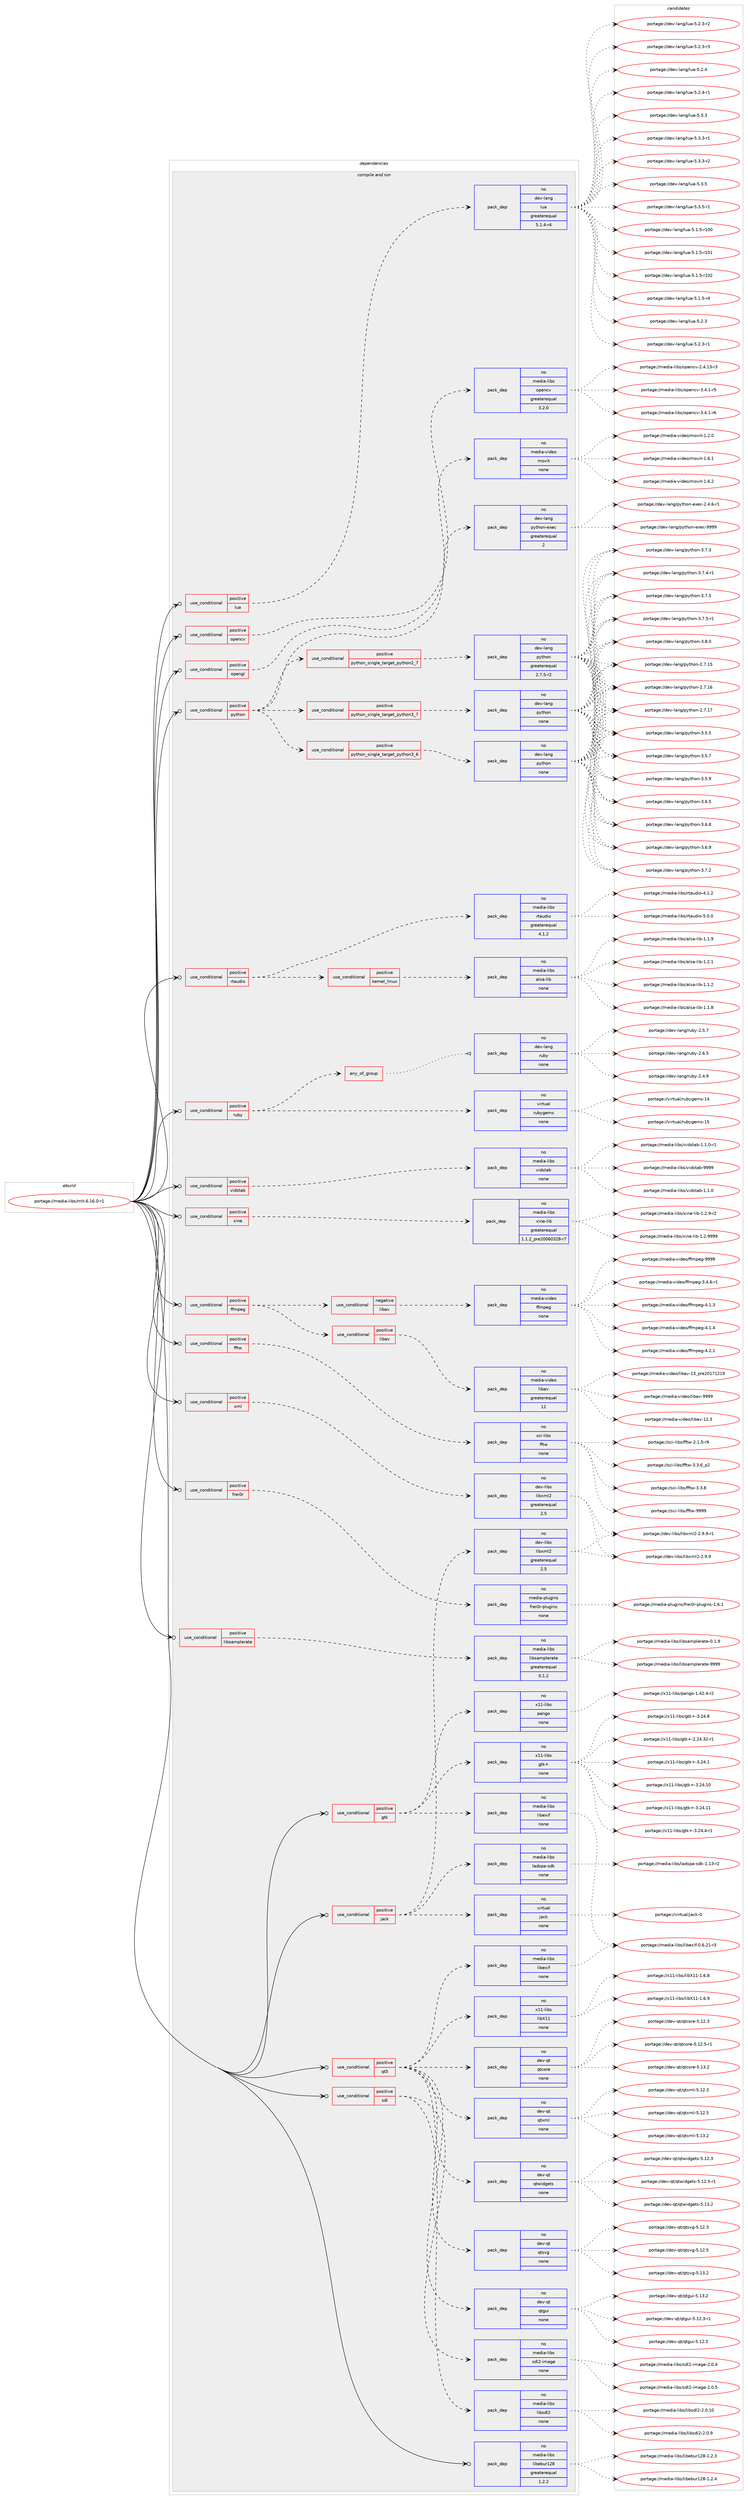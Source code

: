 digraph prolog {

# *************
# Graph options
# *************

newrank=true;
concentrate=true;
compound=true;
graph [rankdir=LR,fontname=Helvetica,fontsize=10,ranksep=1.5];#, ranksep=2.5, nodesep=0.2];
edge  [arrowhead=vee];
node  [fontname=Helvetica,fontsize=10];

# **********
# The ebuild
# **********

subgraph cluster_leftcol {
color=gray;
rank=same;
label=<<i>ebuild</i>>;
id [label="portage://media-libs/mlt-6.16.0-r1", color=red, width=4, href="../media-libs/mlt-6.16.0-r1.svg"];
}

# ****************
# The dependencies
# ****************

subgraph cluster_midcol {
color=gray;
label=<<i>dependencies</i>>;
subgraph cluster_compile {
fillcolor="#eeeeee";
style=filled;
label=<<i>compile</i>>;
}
subgraph cluster_compileandrun {
fillcolor="#eeeeee";
style=filled;
label=<<i>compile and run</i>>;
subgraph cond80673 {
dependency322857 [label=<<TABLE BORDER="0" CELLBORDER="1" CELLSPACING="0" CELLPADDING="4"><TR><TD ROWSPAN="3" CELLPADDING="10">use_conditional</TD></TR><TR><TD>positive</TD></TR><TR><TD>ffmpeg</TD></TR></TABLE>>, shape=none, color=red];
subgraph cond80674 {
dependency322858 [label=<<TABLE BORDER="0" CELLBORDER="1" CELLSPACING="0" CELLPADDING="4"><TR><TD ROWSPAN="3" CELLPADDING="10">use_conditional</TD></TR><TR><TD>positive</TD></TR><TR><TD>libav</TD></TR></TABLE>>, shape=none, color=red];
subgraph pack236883 {
dependency322859 [label=<<TABLE BORDER="0" CELLBORDER="1" CELLSPACING="0" CELLPADDING="4" WIDTH="220"><TR><TD ROWSPAN="6" CELLPADDING="30">pack_dep</TD></TR><TR><TD WIDTH="110">no</TD></TR><TR><TD>media-video</TD></TR><TR><TD>libav</TD></TR><TR><TD>greaterequal</TD></TR><TR><TD>12</TD></TR></TABLE>>, shape=none, color=blue];
}
dependency322858:e -> dependency322859:w [weight=20,style="dashed",arrowhead="vee"];
}
dependency322857:e -> dependency322858:w [weight=20,style="dashed",arrowhead="vee"];
subgraph cond80675 {
dependency322860 [label=<<TABLE BORDER="0" CELLBORDER="1" CELLSPACING="0" CELLPADDING="4"><TR><TD ROWSPAN="3" CELLPADDING="10">use_conditional</TD></TR><TR><TD>negative</TD></TR><TR><TD>libav</TD></TR></TABLE>>, shape=none, color=red];
subgraph pack236884 {
dependency322861 [label=<<TABLE BORDER="0" CELLBORDER="1" CELLSPACING="0" CELLPADDING="4" WIDTH="220"><TR><TD ROWSPAN="6" CELLPADDING="30">pack_dep</TD></TR><TR><TD WIDTH="110">no</TD></TR><TR><TD>media-video</TD></TR><TR><TD>ffmpeg</TD></TR><TR><TD>none</TD></TR><TR><TD></TD></TR></TABLE>>, shape=none, color=blue];
}
dependency322860:e -> dependency322861:w [weight=20,style="dashed",arrowhead="vee"];
}
dependency322857:e -> dependency322860:w [weight=20,style="dashed",arrowhead="vee"];
}
id:e -> dependency322857:w [weight=20,style="solid",arrowhead="odotvee"];
subgraph cond80676 {
dependency322862 [label=<<TABLE BORDER="0" CELLBORDER="1" CELLSPACING="0" CELLPADDING="4"><TR><TD ROWSPAN="3" CELLPADDING="10">use_conditional</TD></TR><TR><TD>positive</TD></TR><TR><TD>fftw</TD></TR></TABLE>>, shape=none, color=red];
subgraph pack236885 {
dependency322863 [label=<<TABLE BORDER="0" CELLBORDER="1" CELLSPACING="0" CELLPADDING="4" WIDTH="220"><TR><TD ROWSPAN="6" CELLPADDING="30">pack_dep</TD></TR><TR><TD WIDTH="110">no</TD></TR><TR><TD>sci-libs</TD></TR><TR><TD>fftw</TD></TR><TR><TD>none</TD></TR><TR><TD></TD></TR></TABLE>>, shape=none, color=blue];
}
dependency322862:e -> dependency322863:w [weight=20,style="dashed",arrowhead="vee"];
}
id:e -> dependency322862:w [weight=20,style="solid",arrowhead="odotvee"];
subgraph cond80677 {
dependency322864 [label=<<TABLE BORDER="0" CELLBORDER="1" CELLSPACING="0" CELLPADDING="4"><TR><TD ROWSPAN="3" CELLPADDING="10">use_conditional</TD></TR><TR><TD>positive</TD></TR><TR><TD>frei0r</TD></TR></TABLE>>, shape=none, color=red];
subgraph pack236886 {
dependency322865 [label=<<TABLE BORDER="0" CELLBORDER="1" CELLSPACING="0" CELLPADDING="4" WIDTH="220"><TR><TD ROWSPAN="6" CELLPADDING="30">pack_dep</TD></TR><TR><TD WIDTH="110">no</TD></TR><TR><TD>media-plugins</TD></TR><TR><TD>frei0r-plugins</TD></TR><TR><TD>none</TD></TR><TR><TD></TD></TR></TABLE>>, shape=none, color=blue];
}
dependency322864:e -> dependency322865:w [weight=20,style="dashed",arrowhead="vee"];
}
id:e -> dependency322864:w [weight=20,style="solid",arrowhead="odotvee"];
subgraph cond80678 {
dependency322866 [label=<<TABLE BORDER="0" CELLBORDER="1" CELLSPACING="0" CELLPADDING="4"><TR><TD ROWSPAN="3" CELLPADDING="10">use_conditional</TD></TR><TR><TD>positive</TD></TR><TR><TD>gtk</TD></TR></TABLE>>, shape=none, color=red];
subgraph pack236887 {
dependency322867 [label=<<TABLE BORDER="0" CELLBORDER="1" CELLSPACING="0" CELLPADDING="4" WIDTH="220"><TR><TD ROWSPAN="6" CELLPADDING="30">pack_dep</TD></TR><TR><TD WIDTH="110">no</TD></TR><TR><TD>media-libs</TD></TR><TR><TD>libexif</TD></TR><TR><TD>none</TD></TR><TR><TD></TD></TR></TABLE>>, shape=none, color=blue];
}
dependency322866:e -> dependency322867:w [weight=20,style="dashed",arrowhead="vee"];
subgraph pack236888 {
dependency322868 [label=<<TABLE BORDER="0" CELLBORDER="1" CELLSPACING="0" CELLPADDING="4" WIDTH="220"><TR><TD ROWSPAN="6" CELLPADDING="30">pack_dep</TD></TR><TR><TD WIDTH="110">no</TD></TR><TR><TD>x11-libs</TD></TR><TR><TD>gtk+</TD></TR><TR><TD>none</TD></TR><TR><TD></TD></TR></TABLE>>, shape=none, color=blue];
}
dependency322866:e -> dependency322868:w [weight=20,style="dashed",arrowhead="vee"];
subgraph pack236889 {
dependency322869 [label=<<TABLE BORDER="0" CELLBORDER="1" CELLSPACING="0" CELLPADDING="4" WIDTH="220"><TR><TD ROWSPAN="6" CELLPADDING="30">pack_dep</TD></TR><TR><TD WIDTH="110">no</TD></TR><TR><TD>x11-libs</TD></TR><TR><TD>pango</TD></TR><TR><TD>none</TD></TR><TR><TD></TD></TR></TABLE>>, shape=none, color=blue];
}
dependency322866:e -> dependency322869:w [weight=20,style="dashed",arrowhead="vee"];
}
id:e -> dependency322866:w [weight=20,style="solid",arrowhead="odotvee"];
subgraph cond80679 {
dependency322870 [label=<<TABLE BORDER="0" CELLBORDER="1" CELLSPACING="0" CELLPADDING="4"><TR><TD ROWSPAN="3" CELLPADDING="10">use_conditional</TD></TR><TR><TD>positive</TD></TR><TR><TD>jack</TD></TR></TABLE>>, shape=none, color=red];
subgraph pack236890 {
dependency322871 [label=<<TABLE BORDER="0" CELLBORDER="1" CELLSPACING="0" CELLPADDING="4" WIDTH="220"><TR><TD ROWSPAN="6" CELLPADDING="30">pack_dep</TD></TR><TR><TD WIDTH="110">no</TD></TR><TR><TD>dev-libs</TD></TR><TR><TD>libxml2</TD></TR><TR><TD>greaterequal</TD></TR><TR><TD>2.5</TD></TR></TABLE>>, shape=none, color=blue];
}
dependency322870:e -> dependency322871:w [weight=20,style="dashed",arrowhead="vee"];
subgraph pack236891 {
dependency322872 [label=<<TABLE BORDER="0" CELLBORDER="1" CELLSPACING="0" CELLPADDING="4" WIDTH="220"><TR><TD ROWSPAN="6" CELLPADDING="30">pack_dep</TD></TR><TR><TD WIDTH="110">no</TD></TR><TR><TD>media-libs</TD></TR><TR><TD>ladspa-sdk</TD></TR><TR><TD>none</TD></TR><TR><TD></TD></TR></TABLE>>, shape=none, color=blue];
}
dependency322870:e -> dependency322872:w [weight=20,style="dashed",arrowhead="vee"];
subgraph pack236892 {
dependency322873 [label=<<TABLE BORDER="0" CELLBORDER="1" CELLSPACING="0" CELLPADDING="4" WIDTH="220"><TR><TD ROWSPAN="6" CELLPADDING="30">pack_dep</TD></TR><TR><TD WIDTH="110">no</TD></TR><TR><TD>virtual</TD></TR><TR><TD>jack</TD></TR><TR><TD>none</TD></TR><TR><TD></TD></TR></TABLE>>, shape=none, color=blue];
}
dependency322870:e -> dependency322873:w [weight=20,style="dashed",arrowhead="vee"];
}
id:e -> dependency322870:w [weight=20,style="solid",arrowhead="odotvee"];
subgraph cond80680 {
dependency322874 [label=<<TABLE BORDER="0" CELLBORDER="1" CELLSPACING="0" CELLPADDING="4"><TR><TD ROWSPAN="3" CELLPADDING="10">use_conditional</TD></TR><TR><TD>positive</TD></TR><TR><TD>libsamplerate</TD></TR></TABLE>>, shape=none, color=red];
subgraph pack236893 {
dependency322875 [label=<<TABLE BORDER="0" CELLBORDER="1" CELLSPACING="0" CELLPADDING="4" WIDTH="220"><TR><TD ROWSPAN="6" CELLPADDING="30">pack_dep</TD></TR><TR><TD WIDTH="110">no</TD></TR><TR><TD>media-libs</TD></TR><TR><TD>libsamplerate</TD></TR><TR><TD>greaterequal</TD></TR><TR><TD>0.1.2</TD></TR></TABLE>>, shape=none, color=blue];
}
dependency322874:e -> dependency322875:w [weight=20,style="dashed",arrowhead="vee"];
}
id:e -> dependency322874:w [weight=20,style="solid",arrowhead="odotvee"];
subgraph cond80681 {
dependency322876 [label=<<TABLE BORDER="0" CELLBORDER="1" CELLSPACING="0" CELLPADDING="4"><TR><TD ROWSPAN="3" CELLPADDING="10">use_conditional</TD></TR><TR><TD>positive</TD></TR><TR><TD>lua</TD></TR></TABLE>>, shape=none, color=red];
subgraph pack236894 {
dependency322877 [label=<<TABLE BORDER="0" CELLBORDER="1" CELLSPACING="0" CELLPADDING="4" WIDTH="220"><TR><TD ROWSPAN="6" CELLPADDING="30">pack_dep</TD></TR><TR><TD WIDTH="110">no</TD></TR><TR><TD>dev-lang</TD></TR><TR><TD>lua</TD></TR><TR><TD>greaterequal</TD></TR><TR><TD>5.1.4-r4</TD></TR></TABLE>>, shape=none, color=blue];
}
dependency322876:e -> dependency322877:w [weight=20,style="dashed",arrowhead="vee"];
}
id:e -> dependency322876:w [weight=20,style="solid",arrowhead="odotvee"];
subgraph cond80682 {
dependency322878 [label=<<TABLE BORDER="0" CELLBORDER="1" CELLSPACING="0" CELLPADDING="4"><TR><TD ROWSPAN="3" CELLPADDING="10">use_conditional</TD></TR><TR><TD>positive</TD></TR><TR><TD>opencv</TD></TR></TABLE>>, shape=none, color=red];
subgraph pack236895 {
dependency322879 [label=<<TABLE BORDER="0" CELLBORDER="1" CELLSPACING="0" CELLPADDING="4" WIDTH="220"><TR><TD ROWSPAN="6" CELLPADDING="30">pack_dep</TD></TR><TR><TD WIDTH="110">no</TD></TR><TR><TD>media-libs</TD></TR><TR><TD>opencv</TD></TR><TR><TD>greaterequal</TD></TR><TR><TD>3.2.0</TD></TR></TABLE>>, shape=none, color=blue];
}
dependency322878:e -> dependency322879:w [weight=20,style="dashed",arrowhead="vee"];
}
id:e -> dependency322878:w [weight=20,style="solid",arrowhead="odotvee"];
subgraph cond80683 {
dependency322880 [label=<<TABLE BORDER="0" CELLBORDER="1" CELLSPACING="0" CELLPADDING="4"><TR><TD ROWSPAN="3" CELLPADDING="10">use_conditional</TD></TR><TR><TD>positive</TD></TR><TR><TD>opengl</TD></TR></TABLE>>, shape=none, color=red];
subgraph pack236896 {
dependency322881 [label=<<TABLE BORDER="0" CELLBORDER="1" CELLSPACING="0" CELLPADDING="4" WIDTH="220"><TR><TD ROWSPAN="6" CELLPADDING="30">pack_dep</TD></TR><TR><TD WIDTH="110">no</TD></TR><TR><TD>media-video</TD></TR><TR><TD>movit</TD></TR><TR><TD>none</TD></TR><TR><TD></TD></TR></TABLE>>, shape=none, color=blue];
}
dependency322880:e -> dependency322881:w [weight=20,style="dashed",arrowhead="vee"];
}
id:e -> dependency322880:w [weight=20,style="solid",arrowhead="odotvee"];
subgraph cond80684 {
dependency322882 [label=<<TABLE BORDER="0" CELLBORDER="1" CELLSPACING="0" CELLPADDING="4"><TR><TD ROWSPAN="3" CELLPADDING="10">use_conditional</TD></TR><TR><TD>positive</TD></TR><TR><TD>python</TD></TR></TABLE>>, shape=none, color=red];
subgraph cond80685 {
dependency322883 [label=<<TABLE BORDER="0" CELLBORDER="1" CELLSPACING="0" CELLPADDING="4"><TR><TD ROWSPAN="3" CELLPADDING="10">use_conditional</TD></TR><TR><TD>positive</TD></TR><TR><TD>python_single_target_python2_7</TD></TR></TABLE>>, shape=none, color=red];
subgraph pack236897 {
dependency322884 [label=<<TABLE BORDER="0" CELLBORDER="1" CELLSPACING="0" CELLPADDING="4" WIDTH="220"><TR><TD ROWSPAN="6" CELLPADDING="30">pack_dep</TD></TR><TR><TD WIDTH="110">no</TD></TR><TR><TD>dev-lang</TD></TR><TR><TD>python</TD></TR><TR><TD>greaterequal</TD></TR><TR><TD>2.7.5-r2</TD></TR></TABLE>>, shape=none, color=blue];
}
dependency322883:e -> dependency322884:w [weight=20,style="dashed",arrowhead="vee"];
}
dependency322882:e -> dependency322883:w [weight=20,style="dashed",arrowhead="vee"];
subgraph cond80686 {
dependency322885 [label=<<TABLE BORDER="0" CELLBORDER="1" CELLSPACING="0" CELLPADDING="4"><TR><TD ROWSPAN="3" CELLPADDING="10">use_conditional</TD></TR><TR><TD>positive</TD></TR><TR><TD>python_single_target_python3_6</TD></TR></TABLE>>, shape=none, color=red];
subgraph pack236898 {
dependency322886 [label=<<TABLE BORDER="0" CELLBORDER="1" CELLSPACING="0" CELLPADDING="4" WIDTH="220"><TR><TD ROWSPAN="6" CELLPADDING="30">pack_dep</TD></TR><TR><TD WIDTH="110">no</TD></TR><TR><TD>dev-lang</TD></TR><TR><TD>python</TD></TR><TR><TD>none</TD></TR><TR><TD></TD></TR></TABLE>>, shape=none, color=blue];
}
dependency322885:e -> dependency322886:w [weight=20,style="dashed",arrowhead="vee"];
}
dependency322882:e -> dependency322885:w [weight=20,style="dashed",arrowhead="vee"];
subgraph cond80687 {
dependency322887 [label=<<TABLE BORDER="0" CELLBORDER="1" CELLSPACING="0" CELLPADDING="4"><TR><TD ROWSPAN="3" CELLPADDING="10">use_conditional</TD></TR><TR><TD>positive</TD></TR><TR><TD>python_single_target_python3_7</TD></TR></TABLE>>, shape=none, color=red];
subgraph pack236899 {
dependency322888 [label=<<TABLE BORDER="0" CELLBORDER="1" CELLSPACING="0" CELLPADDING="4" WIDTH="220"><TR><TD ROWSPAN="6" CELLPADDING="30">pack_dep</TD></TR><TR><TD WIDTH="110">no</TD></TR><TR><TD>dev-lang</TD></TR><TR><TD>python</TD></TR><TR><TD>none</TD></TR><TR><TD></TD></TR></TABLE>>, shape=none, color=blue];
}
dependency322887:e -> dependency322888:w [weight=20,style="dashed",arrowhead="vee"];
}
dependency322882:e -> dependency322887:w [weight=20,style="dashed",arrowhead="vee"];
subgraph pack236900 {
dependency322889 [label=<<TABLE BORDER="0" CELLBORDER="1" CELLSPACING="0" CELLPADDING="4" WIDTH="220"><TR><TD ROWSPAN="6" CELLPADDING="30">pack_dep</TD></TR><TR><TD WIDTH="110">no</TD></TR><TR><TD>dev-lang</TD></TR><TR><TD>python-exec</TD></TR><TR><TD>greaterequal</TD></TR><TR><TD>2</TD></TR></TABLE>>, shape=none, color=blue];
}
dependency322882:e -> dependency322889:w [weight=20,style="dashed",arrowhead="vee"];
}
id:e -> dependency322882:w [weight=20,style="solid",arrowhead="odotvee"];
subgraph cond80688 {
dependency322890 [label=<<TABLE BORDER="0" CELLBORDER="1" CELLSPACING="0" CELLPADDING="4"><TR><TD ROWSPAN="3" CELLPADDING="10">use_conditional</TD></TR><TR><TD>positive</TD></TR><TR><TD>qt5</TD></TR></TABLE>>, shape=none, color=red];
subgraph pack236901 {
dependency322891 [label=<<TABLE BORDER="0" CELLBORDER="1" CELLSPACING="0" CELLPADDING="4" WIDTH="220"><TR><TD ROWSPAN="6" CELLPADDING="30">pack_dep</TD></TR><TR><TD WIDTH="110">no</TD></TR><TR><TD>dev-qt</TD></TR><TR><TD>qtcore</TD></TR><TR><TD>none</TD></TR><TR><TD></TD></TR></TABLE>>, shape=none, color=blue];
}
dependency322890:e -> dependency322891:w [weight=20,style="dashed",arrowhead="vee"];
subgraph pack236902 {
dependency322892 [label=<<TABLE BORDER="0" CELLBORDER="1" CELLSPACING="0" CELLPADDING="4" WIDTH="220"><TR><TD ROWSPAN="6" CELLPADDING="30">pack_dep</TD></TR><TR><TD WIDTH="110">no</TD></TR><TR><TD>dev-qt</TD></TR><TR><TD>qtgui</TD></TR><TR><TD>none</TD></TR><TR><TD></TD></TR></TABLE>>, shape=none, color=blue];
}
dependency322890:e -> dependency322892:w [weight=20,style="dashed",arrowhead="vee"];
subgraph pack236903 {
dependency322893 [label=<<TABLE BORDER="0" CELLBORDER="1" CELLSPACING="0" CELLPADDING="4" WIDTH="220"><TR><TD ROWSPAN="6" CELLPADDING="30">pack_dep</TD></TR><TR><TD WIDTH="110">no</TD></TR><TR><TD>dev-qt</TD></TR><TR><TD>qtsvg</TD></TR><TR><TD>none</TD></TR><TR><TD></TD></TR></TABLE>>, shape=none, color=blue];
}
dependency322890:e -> dependency322893:w [weight=20,style="dashed",arrowhead="vee"];
subgraph pack236904 {
dependency322894 [label=<<TABLE BORDER="0" CELLBORDER="1" CELLSPACING="0" CELLPADDING="4" WIDTH="220"><TR><TD ROWSPAN="6" CELLPADDING="30">pack_dep</TD></TR><TR><TD WIDTH="110">no</TD></TR><TR><TD>dev-qt</TD></TR><TR><TD>qtwidgets</TD></TR><TR><TD>none</TD></TR><TR><TD></TD></TR></TABLE>>, shape=none, color=blue];
}
dependency322890:e -> dependency322894:w [weight=20,style="dashed",arrowhead="vee"];
subgraph pack236905 {
dependency322895 [label=<<TABLE BORDER="0" CELLBORDER="1" CELLSPACING="0" CELLPADDING="4" WIDTH="220"><TR><TD ROWSPAN="6" CELLPADDING="30">pack_dep</TD></TR><TR><TD WIDTH="110">no</TD></TR><TR><TD>dev-qt</TD></TR><TR><TD>qtxml</TD></TR><TR><TD>none</TD></TR><TR><TD></TD></TR></TABLE>>, shape=none, color=blue];
}
dependency322890:e -> dependency322895:w [weight=20,style="dashed",arrowhead="vee"];
subgraph pack236906 {
dependency322896 [label=<<TABLE BORDER="0" CELLBORDER="1" CELLSPACING="0" CELLPADDING="4" WIDTH="220"><TR><TD ROWSPAN="6" CELLPADDING="30">pack_dep</TD></TR><TR><TD WIDTH="110">no</TD></TR><TR><TD>media-libs</TD></TR><TR><TD>libexif</TD></TR><TR><TD>none</TD></TR><TR><TD></TD></TR></TABLE>>, shape=none, color=blue];
}
dependency322890:e -> dependency322896:w [weight=20,style="dashed",arrowhead="vee"];
subgraph pack236907 {
dependency322897 [label=<<TABLE BORDER="0" CELLBORDER="1" CELLSPACING="0" CELLPADDING="4" WIDTH="220"><TR><TD ROWSPAN="6" CELLPADDING="30">pack_dep</TD></TR><TR><TD WIDTH="110">no</TD></TR><TR><TD>x11-libs</TD></TR><TR><TD>libX11</TD></TR><TR><TD>none</TD></TR><TR><TD></TD></TR></TABLE>>, shape=none, color=blue];
}
dependency322890:e -> dependency322897:w [weight=20,style="dashed",arrowhead="vee"];
}
id:e -> dependency322890:w [weight=20,style="solid",arrowhead="odotvee"];
subgraph cond80689 {
dependency322898 [label=<<TABLE BORDER="0" CELLBORDER="1" CELLSPACING="0" CELLPADDING="4"><TR><TD ROWSPAN="3" CELLPADDING="10">use_conditional</TD></TR><TR><TD>positive</TD></TR><TR><TD>rtaudio</TD></TR></TABLE>>, shape=none, color=red];
subgraph pack236908 {
dependency322899 [label=<<TABLE BORDER="0" CELLBORDER="1" CELLSPACING="0" CELLPADDING="4" WIDTH="220"><TR><TD ROWSPAN="6" CELLPADDING="30">pack_dep</TD></TR><TR><TD WIDTH="110">no</TD></TR><TR><TD>media-libs</TD></TR><TR><TD>rtaudio</TD></TR><TR><TD>greaterequal</TD></TR><TR><TD>4.1.2</TD></TR></TABLE>>, shape=none, color=blue];
}
dependency322898:e -> dependency322899:w [weight=20,style="dashed",arrowhead="vee"];
subgraph cond80690 {
dependency322900 [label=<<TABLE BORDER="0" CELLBORDER="1" CELLSPACING="0" CELLPADDING="4"><TR><TD ROWSPAN="3" CELLPADDING="10">use_conditional</TD></TR><TR><TD>positive</TD></TR><TR><TD>kernel_linux</TD></TR></TABLE>>, shape=none, color=red];
subgraph pack236909 {
dependency322901 [label=<<TABLE BORDER="0" CELLBORDER="1" CELLSPACING="0" CELLPADDING="4" WIDTH="220"><TR><TD ROWSPAN="6" CELLPADDING="30">pack_dep</TD></TR><TR><TD WIDTH="110">no</TD></TR><TR><TD>media-libs</TD></TR><TR><TD>alsa-lib</TD></TR><TR><TD>none</TD></TR><TR><TD></TD></TR></TABLE>>, shape=none, color=blue];
}
dependency322900:e -> dependency322901:w [weight=20,style="dashed",arrowhead="vee"];
}
dependency322898:e -> dependency322900:w [weight=20,style="dashed",arrowhead="vee"];
}
id:e -> dependency322898:w [weight=20,style="solid",arrowhead="odotvee"];
subgraph cond80691 {
dependency322902 [label=<<TABLE BORDER="0" CELLBORDER="1" CELLSPACING="0" CELLPADDING="4"><TR><TD ROWSPAN="3" CELLPADDING="10">use_conditional</TD></TR><TR><TD>positive</TD></TR><TR><TD>ruby</TD></TR></TABLE>>, shape=none, color=red];
subgraph any5168 {
dependency322903 [label=<<TABLE BORDER="0" CELLBORDER="1" CELLSPACING="0" CELLPADDING="4"><TR><TD CELLPADDING="10">any_of_group</TD></TR></TABLE>>, shape=none, color=red];subgraph pack236910 {
dependency322904 [label=<<TABLE BORDER="0" CELLBORDER="1" CELLSPACING="0" CELLPADDING="4" WIDTH="220"><TR><TD ROWSPAN="6" CELLPADDING="30">pack_dep</TD></TR><TR><TD WIDTH="110">no</TD></TR><TR><TD>dev-lang</TD></TR><TR><TD>ruby</TD></TR><TR><TD>none</TD></TR><TR><TD></TD></TR></TABLE>>, shape=none, color=blue];
}
dependency322903:e -> dependency322904:w [weight=20,style="dotted",arrowhead="oinv"];
}
dependency322902:e -> dependency322903:w [weight=20,style="dashed",arrowhead="vee"];
subgraph pack236911 {
dependency322905 [label=<<TABLE BORDER="0" CELLBORDER="1" CELLSPACING="0" CELLPADDING="4" WIDTH="220"><TR><TD ROWSPAN="6" CELLPADDING="30">pack_dep</TD></TR><TR><TD WIDTH="110">no</TD></TR><TR><TD>virtual</TD></TR><TR><TD>rubygems</TD></TR><TR><TD>none</TD></TR><TR><TD></TD></TR></TABLE>>, shape=none, color=blue];
}
dependency322902:e -> dependency322905:w [weight=20,style="dashed",arrowhead="vee"];
}
id:e -> dependency322902:w [weight=20,style="solid",arrowhead="odotvee"];
subgraph cond80692 {
dependency322906 [label=<<TABLE BORDER="0" CELLBORDER="1" CELLSPACING="0" CELLPADDING="4"><TR><TD ROWSPAN="3" CELLPADDING="10">use_conditional</TD></TR><TR><TD>positive</TD></TR><TR><TD>sdl</TD></TR></TABLE>>, shape=none, color=red];
subgraph pack236912 {
dependency322907 [label=<<TABLE BORDER="0" CELLBORDER="1" CELLSPACING="0" CELLPADDING="4" WIDTH="220"><TR><TD ROWSPAN="6" CELLPADDING="30">pack_dep</TD></TR><TR><TD WIDTH="110">no</TD></TR><TR><TD>media-libs</TD></TR><TR><TD>libsdl2</TD></TR><TR><TD>none</TD></TR><TR><TD></TD></TR></TABLE>>, shape=none, color=blue];
}
dependency322906:e -> dependency322907:w [weight=20,style="dashed",arrowhead="vee"];
subgraph pack236913 {
dependency322908 [label=<<TABLE BORDER="0" CELLBORDER="1" CELLSPACING="0" CELLPADDING="4" WIDTH="220"><TR><TD ROWSPAN="6" CELLPADDING="30">pack_dep</TD></TR><TR><TD WIDTH="110">no</TD></TR><TR><TD>media-libs</TD></TR><TR><TD>sdl2-image</TD></TR><TR><TD>none</TD></TR><TR><TD></TD></TR></TABLE>>, shape=none, color=blue];
}
dependency322906:e -> dependency322908:w [weight=20,style="dashed",arrowhead="vee"];
}
id:e -> dependency322906:w [weight=20,style="solid",arrowhead="odotvee"];
subgraph cond80693 {
dependency322909 [label=<<TABLE BORDER="0" CELLBORDER="1" CELLSPACING="0" CELLPADDING="4"><TR><TD ROWSPAN="3" CELLPADDING="10">use_conditional</TD></TR><TR><TD>positive</TD></TR><TR><TD>vidstab</TD></TR></TABLE>>, shape=none, color=red];
subgraph pack236914 {
dependency322910 [label=<<TABLE BORDER="0" CELLBORDER="1" CELLSPACING="0" CELLPADDING="4" WIDTH="220"><TR><TD ROWSPAN="6" CELLPADDING="30">pack_dep</TD></TR><TR><TD WIDTH="110">no</TD></TR><TR><TD>media-libs</TD></TR><TR><TD>vidstab</TD></TR><TR><TD>none</TD></TR><TR><TD></TD></TR></TABLE>>, shape=none, color=blue];
}
dependency322909:e -> dependency322910:w [weight=20,style="dashed",arrowhead="vee"];
}
id:e -> dependency322909:w [weight=20,style="solid",arrowhead="odotvee"];
subgraph cond80694 {
dependency322911 [label=<<TABLE BORDER="0" CELLBORDER="1" CELLSPACING="0" CELLPADDING="4"><TR><TD ROWSPAN="3" CELLPADDING="10">use_conditional</TD></TR><TR><TD>positive</TD></TR><TR><TD>xine</TD></TR></TABLE>>, shape=none, color=red];
subgraph pack236915 {
dependency322912 [label=<<TABLE BORDER="0" CELLBORDER="1" CELLSPACING="0" CELLPADDING="4" WIDTH="220"><TR><TD ROWSPAN="6" CELLPADDING="30">pack_dep</TD></TR><TR><TD WIDTH="110">no</TD></TR><TR><TD>media-libs</TD></TR><TR><TD>xine-lib</TD></TR><TR><TD>greaterequal</TD></TR><TR><TD>1.1.2_pre20060328-r7</TD></TR></TABLE>>, shape=none, color=blue];
}
dependency322911:e -> dependency322912:w [weight=20,style="dashed",arrowhead="vee"];
}
id:e -> dependency322911:w [weight=20,style="solid",arrowhead="odotvee"];
subgraph cond80695 {
dependency322913 [label=<<TABLE BORDER="0" CELLBORDER="1" CELLSPACING="0" CELLPADDING="4"><TR><TD ROWSPAN="3" CELLPADDING="10">use_conditional</TD></TR><TR><TD>positive</TD></TR><TR><TD>xml</TD></TR></TABLE>>, shape=none, color=red];
subgraph pack236916 {
dependency322914 [label=<<TABLE BORDER="0" CELLBORDER="1" CELLSPACING="0" CELLPADDING="4" WIDTH="220"><TR><TD ROWSPAN="6" CELLPADDING="30">pack_dep</TD></TR><TR><TD WIDTH="110">no</TD></TR><TR><TD>dev-libs</TD></TR><TR><TD>libxml2</TD></TR><TR><TD>greaterequal</TD></TR><TR><TD>2.5</TD></TR></TABLE>>, shape=none, color=blue];
}
dependency322913:e -> dependency322914:w [weight=20,style="dashed",arrowhead="vee"];
}
id:e -> dependency322913:w [weight=20,style="solid",arrowhead="odotvee"];
subgraph pack236917 {
dependency322915 [label=<<TABLE BORDER="0" CELLBORDER="1" CELLSPACING="0" CELLPADDING="4" WIDTH="220"><TR><TD ROWSPAN="6" CELLPADDING="30">pack_dep</TD></TR><TR><TD WIDTH="110">no</TD></TR><TR><TD>media-libs</TD></TR><TR><TD>libebur128</TD></TR><TR><TD>greaterequal</TD></TR><TR><TD>1.2.2</TD></TR></TABLE>>, shape=none, color=blue];
}
id:e -> dependency322915:w [weight=20,style="solid",arrowhead="odotvee"];
}
subgraph cluster_run {
fillcolor="#eeeeee";
style=filled;
label=<<i>run</i>>;
}
}

# **************
# The candidates
# **************

subgraph cluster_choices {
rank=same;
color=gray;
label=<<i>candidates</i>>;

subgraph choice236883 {
color=black;
nodesep=1;
choiceportage10910110010597451181051001011114710810598971184549504651 [label="portage://media-video/libav-12.3", color=red, width=4,href="../media-video/libav-12.3.svg"];
choiceportage1091011001059745118105100101111471081059897118454951951121141015048495549504957 [label="portage://media-video/libav-13_pre20171219", color=red, width=4,href="../media-video/libav-13_pre20171219.svg"];
choiceportage10910110010597451181051001011114710810598971184557575757 [label="portage://media-video/libav-9999", color=red, width=4,href="../media-video/libav-9999.svg"];
dependency322859:e -> choiceportage10910110010597451181051001011114710810598971184549504651:w [style=dotted,weight="100"];
dependency322859:e -> choiceportage1091011001059745118105100101111471081059897118454951951121141015048495549504957:w [style=dotted,weight="100"];
dependency322859:e -> choiceportage10910110010597451181051001011114710810598971184557575757:w [style=dotted,weight="100"];
}
subgraph choice236884 {
color=black;
nodesep=1;
choiceportage1091011001059745118105100101111471021021091121011034551465246544511449 [label="portage://media-video/ffmpeg-3.4.6-r1", color=red, width=4,href="../media-video/ffmpeg-3.4.6-r1.svg"];
choiceportage109101100105974511810510010111147102102109112101103455246494651 [label="portage://media-video/ffmpeg-4.1.3", color=red, width=4,href="../media-video/ffmpeg-4.1.3.svg"];
choiceportage109101100105974511810510010111147102102109112101103455246494652 [label="portage://media-video/ffmpeg-4.1.4", color=red, width=4,href="../media-video/ffmpeg-4.1.4.svg"];
choiceportage109101100105974511810510010111147102102109112101103455246504649 [label="portage://media-video/ffmpeg-4.2.1", color=red, width=4,href="../media-video/ffmpeg-4.2.1.svg"];
choiceportage1091011001059745118105100101111471021021091121011034557575757 [label="portage://media-video/ffmpeg-9999", color=red, width=4,href="../media-video/ffmpeg-9999.svg"];
dependency322861:e -> choiceportage1091011001059745118105100101111471021021091121011034551465246544511449:w [style=dotted,weight="100"];
dependency322861:e -> choiceportage109101100105974511810510010111147102102109112101103455246494651:w [style=dotted,weight="100"];
dependency322861:e -> choiceportage109101100105974511810510010111147102102109112101103455246494652:w [style=dotted,weight="100"];
dependency322861:e -> choiceportage109101100105974511810510010111147102102109112101103455246504649:w [style=dotted,weight="100"];
dependency322861:e -> choiceportage1091011001059745118105100101111471021021091121011034557575757:w [style=dotted,weight="100"];
}
subgraph choice236885 {
color=black;
nodesep=1;
choiceportage115991054510810598115471021021161194550464946534511457 [label="portage://sci-libs/fftw-2.1.5-r9", color=red, width=4,href="../sci-libs/fftw-2.1.5-r9.svg"];
choiceportage115991054510810598115471021021161194551465146549511250 [label="portage://sci-libs/fftw-3.3.6_p2", color=red, width=4,href="../sci-libs/fftw-3.3.6_p2.svg"];
choiceportage11599105451081059811547102102116119455146514656 [label="portage://sci-libs/fftw-3.3.8", color=red, width=4,href="../sci-libs/fftw-3.3.8.svg"];
choiceportage115991054510810598115471021021161194557575757 [label="portage://sci-libs/fftw-9999", color=red, width=4,href="../sci-libs/fftw-9999.svg"];
dependency322863:e -> choiceportage115991054510810598115471021021161194550464946534511457:w [style=dotted,weight="100"];
dependency322863:e -> choiceportage115991054510810598115471021021161194551465146549511250:w [style=dotted,weight="100"];
dependency322863:e -> choiceportage11599105451081059811547102102116119455146514656:w [style=dotted,weight="100"];
dependency322863:e -> choiceportage115991054510810598115471021021161194557575757:w [style=dotted,weight="100"];
}
subgraph choice236886 {
color=black;
nodesep=1;
choiceportage1091011001059745112108117103105110115471021141011054811445112108117103105110115454946544649 [label="portage://media-plugins/frei0r-plugins-1.6.1", color=red, width=4,href="../media-plugins/frei0r-plugins-1.6.1.svg"];
dependency322865:e -> choiceportage1091011001059745112108117103105110115471021141011054811445112108117103105110115454946544649:w [style=dotted,weight="100"];
}
subgraph choice236887 {
color=black;
nodesep=1;
choiceportage1091011001059745108105981154710810598101120105102454846544650494511451 [label="portage://media-libs/libexif-0.6.21-r3", color=red, width=4,href="../media-libs/libexif-0.6.21-r3.svg"];
dependency322867:e -> choiceportage1091011001059745108105981154710810598101120105102454846544650494511451:w [style=dotted,weight="100"];
}
subgraph choice236888 {
color=black;
nodesep=1;
choiceportage12049494510810598115471031161074345504650524651504511449 [label="portage://x11-libs/gtk+-2.24.32-r1", color=red, width=4,href="../x11-libs/gtk+-2.24.32-r1.svg"];
choiceportage12049494510810598115471031161074345514650524649 [label="portage://x11-libs/gtk+-3.24.1", color=red, width=4,href="../x11-libs/gtk+-3.24.1.svg"];
choiceportage1204949451081059811547103116107434551465052464948 [label="portage://x11-libs/gtk+-3.24.10", color=red, width=4,href="../x11-libs/gtk+-3.24.10.svg"];
choiceportage1204949451081059811547103116107434551465052464949 [label="portage://x11-libs/gtk+-3.24.11", color=red, width=4,href="../x11-libs/gtk+-3.24.11.svg"];
choiceportage120494945108105981154710311610743455146505246524511449 [label="portage://x11-libs/gtk+-3.24.4-r1", color=red, width=4,href="../x11-libs/gtk+-3.24.4-r1.svg"];
choiceportage12049494510810598115471031161074345514650524656 [label="portage://x11-libs/gtk+-3.24.8", color=red, width=4,href="../x11-libs/gtk+-3.24.8.svg"];
dependency322868:e -> choiceportage12049494510810598115471031161074345504650524651504511449:w [style=dotted,weight="100"];
dependency322868:e -> choiceportage12049494510810598115471031161074345514650524649:w [style=dotted,weight="100"];
dependency322868:e -> choiceportage1204949451081059811547103116107434551465052464948:w [style=dotted,weight="100"];
dependency322868:e -> choiceportage1204949451081059811547103116107434551465052464949:w [style=dotted,weight="100"];
dependency322868:e -> choiceportage120494945108105981154710311610743455146505246524511449:w [style=dotted,weight="100"];
dependency322868:e -> choiceportage12049494510810598115471031161074345514650524656:w [style=dotted,weight="100"];
}
subgraph choice236889 {
color=black;
nodesep=1;
choiceportage120494945108105981154711297110103111454946525046524511450 [label="portage://x11-libs/pango-1.42.4-r2", color=red, width=4,href="../x11-libs/pango-1.42.4-r2.svg"];
dependency322869:e -> choiceportage120494945108105981154711297110103111454946525046524511450:w [style=dotted,weight="100"];
}
subgraph choice236890 {
color=black;
nodesep=1;
choiceportage1001011184510810598115471081059812010910850455046574657 [label="portage://dev-libs/libxml2-2.9.9", color=red, width=4,href="../dev-libs/libxml2-2.9.9.svg"];
choiceportage10010111845108105981154710810598120109108504550465746574511449 [label="portage://dev-libs/libxml2-2.9.9-r1", color=red, width=4,href="../dev-libs/libxml2-2.9.9-r1.svg"];
dependency322871:e -> choiceportage1001011184510810598115471081059812010910850455046574657:w [style=dotted,weight="100"];
dependency322871:e -> choiceportage10010111845108105981154710810598120109108504550465746574511449:w [style=dotted,weight="100"];
}
subgraph choice236891 {
color=black;
nodesep=1;
choiceportage1091011001059745108105981154710897100115112974511510010745494649514511450 [label="portage://media-libs/ladspa-sdk-1.13-r2", color=red, width=4,href="../media-libs/ladspa-sdk-1.13-r2.svg"];
dependency322872:e -> choiceportage1091011001059745108105981154710897100115112974511510010745494649514511450:w [style=dotted,weight="100"];
}
subgraph choice236892 {
color=black;
nodesep=1;
choiceportage118105114116117971084710697991074548 [label="portage://virtual/jack-0", color=red, width=4,href="../virtual/jack-0.svg"];
dependency322873:e -> choiceportage118105114116117971084710697991074548:w [style=dotted,weight="100"];
}
subgraph choice236893 {
color=black;
nodesep=1;
choiceportage10910110010597451081059811547108105981159710911210810111497116101454846494657 [label="portage://media-libs/libsamplerate-0.1.9", color=red, width=4,href="../media-libs/libsamplerate-0.1.9.svg"];
choiceportage109101100105974510810598115471081059811597109112108101114971161014557575757 [label="portage://media-libs/libsamplerate-9999", color=red, width=4,href="../media-libs/libsamplerate-9999.svg"];
dependency322875:e -> choiceportage10910110010597451081059811547108105981159710911210810111497116101454846494657:w [style=dotted,weight="100"];
dependency322875:e -> choiceportage109101100105974510810598115471081059811597109112108101114971161014557575757:w [style=dotted,weight="100"];
}
subgraph choice236894 {
color=black;
nodesep=1;
choiceportage1001011184510897110103471081179745534649465345114494848 [label="portage://dev-lang/lua-5.1.5-r100", color=red, width=4,href="../dev-lang/lua-5.1.5-r100.svg"];
choiceportage1001011184510897110103471081179745534649465345114494849 [label="portage://dev-lang/lua-5.1.5-r101", color=red, width=4,href="../dev-lang/lua-5.1.5-r101.svg"];
choiceportage1001011184510897110103471081179745534649465345114494850 [label="portage://dev-lang/lua-5.1.5-r102", color=red, width=4,href="../dev-lang/lua-5.1.5-r102.svg"];
choiceportage100101118451089711010347108117974553464946534511452 [label="portage://dev-lang/lua-5.1.5-r4", color=red, width=4,href="../dev-lang/lua-5.1.5-r4.svg"];
choiceportage10010111845108971101034710811797455346504651 [label="portage://dev-lang/lua-5.2.3", color=red, width=4,href="../dev-lang/lua-5.2.3.svg"];
choiceportage100101118451089711010347108117974553465046514511449 [label="portage://dev-lang/lua-5.2.3-r1", color=red, width=4,href="../dev-lang/lua-5.2.3-r1.svg"];
choiceportage100101118451089711010347108117974553465046514511450 [label="portage://dev-lang/lua-5.2.3-r2", color=red, width=4,href="../dev-lang/lua-5.2.3-r2.svg"];
choiceportage100101118451089711010347108117974553465046514511451 [label="portage://dev-lang/lua-5.2.3-r3", color=red, width=4,href="../dev-lang/lua-5.2.3-r3.svg"];
choiceportage10010111845108971101034710811797455346504652 [label="portage://dev-lang/lua-5.2.4", color=red, width=4,href="../dev-lang/lua-5.2.4.svg"];
choiceportage100101118451089711010347108117974553465046524511449 [label="portage://dev-lang/lua-5.2.4-r1", color=red, width=4,href="../dev-lang/lua-5.2.4-r1.svg"];
choiceportage10010111845108971101034710811797455346514651 [label="portage://dev-lang/lua-5.3.3", color=red, width=4,href="../dev-lang/lua-5.3.3.svg"];
choiceportage100101118451089711010347108117974553465146514511449 [label="portage://dev-lang/lua-5.3.3-r1", color=red, width=4,href="../dev-lang/lua-5.3.3-r1.svg"];
choiceportage100101118451089711010347108117974553465146514511450 [label="portage://dev-lang/lua-5.3.3-r2", color=red, width=4,href="../dev-lang/lua-5.3.3-r2.svg"];
choiceportage10010111845108971101034710811797455346514653 [label="portage://dev-lang/lua-5.3.5", color=red, width=4,href="../dev-lang/lua-5.3.5.svg"];
choiceportage100101118451089711010347108117974553465146534511449 [label="portage://dev-lang/lua-5.3.5-r1", color=red, width=4,href="../dev-lang/lua-5.3.5-r1.svg"];
dependency322877:e -> choiceportage1001011184510897110103471081179745534649465345114494848:w [style=dotted,weight="100"];
dependency322877:e -> choiceportage1001011184510897110103471081179745534649465345114494849:w [style=dotted,weight="100"];
dependency322877:e -> choiceportage1001011184510897110103471081179745534649465345114494850:w [style=dotted,weight="100"];
dependency322877:e -> choiceportage100101118451089711010347108117974553464946534511452:w [style=dotted,weight="100"];
dependency322877:e -> choiceportage10010111845108971101034710811797455346504651:w [style=dotted,weight="100"];
dependency322877:e -> choiceportage100101118451089711010347108117974553465046514511449:w [style=dotted,weight="100"];
dependency322877:e -> choiceportage100101118451089711010347108117974553465046514511450:w [style=dotted,weight="100"];
dependency322877:e -> choiceportage100101118451089711010347108117974553465046514511451:w [style=dotted,weight="100"];
dependency322877:e -> choiceportage10010111845108971101034710811797455346504652:w [style=dotted,weight="100"];
dependency322877:e -> choiceportage100101118451089711010347108117974553465046524511449:w [style=dotted,weight="100"];
dependency322877:e -> choiceportage10010111845108971101034710811797455346514651:w [style=dotted,weight="100"];
dependency322877:e -> choiceportage100101118451089711010347108117974553465146514511449:w [style=dotted,weight="100"];
dependency322877:e -> choiceportage100101118451089711010347108117974553465146514511450:w [style=dotted,weight="100"];
dependency322877:e -> choiceportage10010111845108971101034710811797455346514653:w [style=dotted,weight="100"];
dependency322877:e -> choiceportage100101118451089711010347108117974553465146534511449:w [style=dotted,weight="100"];
}
subgraph choice236895 {
color=black;
nodesep=1;
choiceportage1091011001059745108105981154711111210111099118455046524649514511451 [label="portage://media-libs/opencv-2.4.13-r3", color=red, width=4,href="../media-libs/opencv-2.4.13-r3.svg"];
choiceportage10910110010597451081059811547111112101110991184551465246494511453 [label="portage://media-libs/opencv-3.4.1-r5", color=red, width=4,href="../media-libs/opencv-3.4.1-r5.svg"];
choiceportage10910110010597451081059811547111112101110991184551465246494511454 [label="portage://media-libs/opencv-3.4.1-r6", color=red, width=4,href="../media-libs/opencv-3.4.1-r6.svg"];
dependency322879:e -> choiceportage1091011001059745108105981154711111210111099118455046524649514511451:w [style=dotted,weight="100"];
dependency322879:e -> choiceportage10910110010597451081059811547111112101110991184551465246494511453:w [style=dotted,weight="100"];
dependency322879:e -> choiceportage10910110010597451081059811547111112101110991184551465246494511454:w [style=dotted,weight="100"];
}
subgraph choice236896 {
color=black;
nodesep=1;
choiceportage109101100105974511810510010111147109111118105116454946504648 [label="portage://media-video/movit-1.2.0", color=red, width=4,href="../media-video/movit-1.2.0.svg"];
choiceportage109101100105974511810510010111147109111118105116454946544649 [label="portage://media-video/movit-1.6.1", color=red, width=4,href="../media-video/movit-1.6.1.svg"];
choiceportage109101100105974511810510010111147109111118105116454946544650 [label="portage://media-video/movit-1.6.2", color=red, width=4,href="../media-video/movit-1.6.2.svg"];
dependency322881:e -> choiceportage109101100105974511810510010111147109111118105116454946504648:w [style=dotted,weight="100"];
dependency322881:e -> choiceportage109101100105974511810510010111147109111118105116454946544649:w [style=dotted,weight="100"];
dependency322881:e -> choiceportage109101100105974511810510010111147109111118105116454946544650:w [style=dotted,weight="100"];
}
subgraph choice236897 {
color=black;
nodesep=1;
choiceportage10010111845108971101034711212111610411111045504655464953 [label="portage://dev-lang/python-2.7.15", color=red, width=4,href="../dev-lang/python-2.7.15.svg"];
choiceportage10010111845108971101034711212111610411111045504655464954 [label="portage://dev-lang/python-2.7.16", color=red, width=4,href="../dev-lang/python-2.7.16.svg"];
choiceportage10010111845108971101034711212111610411111045504655464955 [label="portage://dev-lang/python-2.7.17", color=red, width=4,href="../dev-lang/python-2.7.17.svg"];
choiceportage100101118451089711010347112121116104111110455146534653 [label="portage://dev-lang/python-3.5.5", color=red, width=4,href="../dev-lang/python-3.5.5.svg"];
choiceportage100101118451089711010347112121116104111110455146534655 [label="portage://dev-lang/python-3.5.7", color=red, width=4,href="../dev-lang/python-3.5.7.svg"];
choiceportage100101118451089711010347112121116104111110455146534657 [label="portage://dev-lang/python-3.5.9", color=red, width=4,href="../dev-lang/python-3.5.9.svg"];
choiceportage100101118451089711010347112121116104111110455146544653 [label="portage://dev-lang/python-3.6.5", color=red, width=4,href="../dev-lang/python-3.6.5.svg"];
choiceportage100101118451089711010347112121116104111110455146544656 [label="portage://dev-lang/python-3.6.8", color=red, width=4,href="../dev-lang/python-3.6.8.svg"];
choiceportage100101118451089711010347112121116104111110455146544657 [label="portage://dev-lang/python-3.6.9", color=red, width=4,href="../dev-lang/python-3.6.9.svg"];
choiceportage100101118451089711010347112121116104111110455146554650 [label="portage://dev-lang/python-3.7.2", color=red, width=4,href="../dev-lang/python-3.7.2.svg"];
choiceportage100101118451089711010347112121116104111110455146554651 [label="portage://dev-lang/python-3.7.3", color=red, width=4,href="../dev-lang/python-3.7.3.svg"];
choiceportage1001011184510897110103471121211161041111104551465546524511449 [label="portage://dev-lang/python-3.7.4-r1", color=red, width=4,href="../dev-lang/python-3.7.4-r1.svg"];
choiceportage100101118451089711010347112121116104111110455146554653 [label="portage://dev-lang/python-3.7.5", color=red, width=4,href="../dev-lang/python-3.7.5.svg"];
choiceportage1001011184510897110103471121211161041111104551465546534511449 [label="portage://dev-lang/python-3.7.5-r1", color=red, width=4,href="../dev-lang/python-3.7.5-r1.svg"];
choiceportage100101118451089711010347112121116104111110455146564648 [label="portage://dev-lang/python-3.8.0", color=red, width=4,href="../dev-lang/python-3.8.0.svg"];
dependency322884:e -> choiceportage10010111845108971101034711212111610411111045504655464953:w [style=dotted,weight="100"];
dependency322884:e -> choiceportage10010111845108971101034711212111610411111045504655464954:w [style=dotted,weight="100"];
dependency322884:e -> choiceportage10010111845108971101034711212111610411111045504655464955:w [style=dotted,weight="100"];
dependency322884:e -> choiceportage100101118451089711010347112121116104111110455146534653:w [style=dotted,weight="100"];
dependency322884:e -> choiceportage100101118451089711010347112121116104111110455146534655:w [style=dotted,weight="100"];
dependency322884:e -> choiceportage100101118451089711010347112121116104111110455146534657:w [style=dotted,weight="100"];
dependency322884:e -> choiceportage100101118451089711010347112121116104111110455146544653:w [style=dotted,weight="100"];
dependency322884:e -> choiceportage100101118451089711010347112121116104111110455146544656:w [style=dotted,weight="100"];
dependency322884:e -> choiceportage100101118451089711010347112121116104111110455146544657:w [style=dotted,weight="100"];
dependency322884:e -> choiceportage100101118451089711010347112121116104111110455146554650:w [style=dotted,weight="100"];
dependency322884:e -> choiceportage100101118451089711010347112121116104111110455146554651:w [style=dotted,weight="100"];
dependency322884:e -> choiceportage1001011184510897110103471121211161041111104551465546524511449:w [style=dotted,weight="100"];
dependency322884:e -> choiceportage100101118451089711010347112121116104111110455146554653:w [style=dotted,weight="100"];
dependency322884:e -> choiceportage1001011184510897110103471121211161041111104551465546534511449:w [style=dotted,weight="100"];
dependency322884:e -> choiceportage100101118451089711010347112121116104111110455146564648:w [style=dotted,weight="100"];
}
subgraph choice236898 {
color=black;
nodesep=1;
choiceportage10010111845108971101034711212111610411111045504655464953 [label="portage://dev-lang/python-2.7.15", color=red, width=4,href="../dev-lang/python-2.7.15.svg"];
choiceportage10010111845108971101034711212111610411111045504655464954 [label="portage://dev-lang/python-2.7.16", color=red, width=4,href="../dev-lang/python-2.7.16.svg"];
choiceportage10010111845108971101034711212111610411111045504655464955 [label="portage://dev-lang/python-2.7.17", color=red, width=4,href="../dev-lang/python-2.7.17.svg"];
choiceportage100101118451089711010347112121116104111110455146534653 [label="portage://dev-lang/python-3.5.5", color=red, width=4,href="../dev-lang/python-3.5.5.svg"];
choiceportage100101118451089711010347112121116104111110455146534655 [label="portage://dev-lang/python-3.5.7", color=red, width=4,href="../dev-lang/python-3.5.7.svg"];
choiceportage100101118451089711010347112121116104111110455146534657 [label="portage://dev-lang/python-3.5.9", color=red, width=4,href="../dev-lang/python-3.5.9.svg"];
choiceportage100101118451089711010347112121116104111110455146544653 [label="portage://dev-lang/python-3.6.5", color=red, width=4,href="../dev-lang/python-3.6.5.svg"];
choiceportage100101118451089711010347112121116104111110455146544656 [label="portage://dev-lang/python-3.6.8", color=red, width=4,href="../dev-lang/python-3.6.8.svg"];
choiceportage100101118451089711010347112121116104111110455146544657 [label="portage://dev-lang/python-3.6.9", color=red, width=4,href="../dev-lang/python-3.6.9.svg"];
choiceportage100101118451089711010347112121116104111110455146554650 [label="portage://dev-lang/python-3.7.2", color=red, width=4,href="../dev-lang/python-3.7.2.svg"];
choiceportage100101118451089711010347112121116104111110455146554651 [label="portage://dev-lang/python-3.7.3", color=red, width=4,href="../dev-lang/python-3.7.3.svg"];
choiceportage1001011184510897110103471121211161041111104551465546524511449 [label="portage://dev-lang/python-3.7.4-r1", color=red, width=4,href="../dev-lang/python-3.7.4-r1.svg"];
choiceportage100101118451089711010347112121116104111110455146554653 [label="portage://dev-lang/python-3.7.5", color=red, width=4,href="../dev-lang/python-3.7.5.svg"];
choiceportage1001011184510897110103471121211161041111104551465546534511449 [label="portage://dev-lang/python-3.7.5-r1", color=red, width=4,href="../dev-lang/python-3.7.5-r1.svg"];
choiceportage100101118451089711010347112121116104111110455146564648 [label="portage://dev-lang/python-3.8.0", color=red, width=4,href="../dev-lang/python-3.8.0.svg"];
dependency322886:e -> choiceportage10010111845108971101034711212111610411111045504655464953:w [style=dotted,weight="100"];
dependency322886:e -> choiceportage10010111845108971101034711212111610411111045504655464954:w [style=dotted,weight="100"];
dependency322886:e -> choiceportage10010111845108971101034711212111610411111045504655464955:w [style=dotted,weight="100"];
dependency322886:e -> choiceportage100101118451089711010347112121116104111110455146534653:w [style=dotted,weight="100"];
dependency322886:e -> choiceportage100101118451089711010347112121116104111110455146534655:w [style=dotted,weight="100"];
dependency322886:e -> choiceportage100101118451089711010347112121116104111110455146534657:w [style=dotted,weight="100"];
dependency322886:e -> choiceportage100101118451089711010347112121116104111110455146544653:w [style=dotted,weight="100"];
dependency322886:e -> choiceportage100101118451089711010347112121116104111110455146544656:w [style=dotted,weight="100"];
dependency322886:e -> choiceportage100101118451089711010347112121116104111110455146544657:w [style=dotted,weight="100"];
dependency322886:e -> choiceportage100101118451089711010347112121116104111110455146554650:w [style=dotted,weight="100"];
dependency322886:e -> choiceportage100101118451089711010347112121116104111110455146554651:w [style=dotted,weight="100"];
dependency322886:e -> choiceportage1001011184510897110103471121211161041111104551465546524511449:w [style=dotted,weight="100"];
dependency322886:e -> choiceportage100101118451089711010347112121116104111110455146554653:w [style=dotted,weight="100"];
dependency322886:e -> choiceportage1001011184510897110103471121211161041111104551465546534511449:w [style=dotted,weight="100"];
dependency322886:e -> choiceportage100101118451089711010347112121116104111110455146564648:w [style=dotted,weight="100"];
}
subgraph choice236899 {
color=black;
nodesep=1;
choiceportage10010111845108971101034711212111610411111045504655464953 [label="portage://dev-lang/python-2.7.15", color=red, width=4,href="../dev-lang/python-2.7.15.svg"];
choiceportage10010111845108971101034711212111610411111045504655464954 [label="portage://dev-lang/python-2.7.16", color=red, width=4,href="../dev-lang/python-2.7.16.svg"];
choiceportage10010111845108971101034711212111610411111045504655464955 [label="portage://dev-lang/python-2.7.17", color=red, width=4,href="../dev-lang/python-2.7.17.svg"];
choiceportage100101118451089711010347112121116104111110455146534653 [label="portage://dev-lang/python-3.5.5", color=red, width=4,href="../dev-lang/python-3.5.5.svg"];
choiceportage100101118451089711010347112121116104111110455146534655 [label="portage://dev-lang/python-3.5.7", color=red, width=4,href="../dev-lang/python-3.5.7.svg"];
choiceportage100101118451089711010347112121116104111110455146534657 [label="portage://dev-lang/python-3.5.9", color=red, width=4,href="../dev-lang/python-3.5.9.svg"];
choiceportage100101118451089711010347112121116104111110455146544653 [label="portage://dev-lang/python-3.6.5", color=red, width=4,href="../dev-lang/python-3.6.5.svg"];
choiceportage100101118451089711010347112121116104111110455146544656 [label="portage://dev-lang/python-3.6.8", color=red, width=4,href="../dev-lang/python-3.6.8.svg"];
choiceportage100101118451089711010347112121116104111110455146544657 [label="portage://dev-lang/python-3.6.9", color=red, width=4,href="../dev-lang/python-3.6.9.svg"];
choiceportage100101118451089711010347112121116104111110455146554650 [label="portage://dev-lang/python-3.7.2", color=red, width=4,href="../dev-lang/python-3.7.2.svg"];
choiceportage100101118451089711010347112121116104111110455146554651 [label="portage://dev-lang/python-3.7.3", color=red, width=4,href="../dev-lang/python-3.7.3.svg"];
choiceportage1001011184510897110103471121211161041111104551465546524511449 [label="portage://dev-lang/python-3.7.4-r1", color=red, width=4,href="../dev-lang/python-3.7.4-r1.svg"];
choiceportage100101118451089711010347112121116104111110455146554653 [label="portage://dev-lang/python-3.7.5", color=red, width=4,href="../dev-lang/python-3.7.5.svg"];
choiceportage1001011184510897110103471121211161041111104551465546534511449 [label="portage://dev-lang/python-3.7.5-r1", color=red, width=4,href="../dev-lang/python-3.7.5-r1.svg"];
choiceportage100101118451089711010347112121116104111110455146564648 [label="portage://dev-lang/python-3.8.0", color=red, width=4,href="../dev-lang/python-3.8.0.svg"];
dependency322888:e -> choiceportage10010111845108971101034711212111610411111045504655464953:w [style=dotted,weight="100"];
dependency322888:e -> choiceportage10010111845108971101034711212111610411111045504655464954:w [style=dotted,weight="100"];
dependency322888:e -> choiceportage10010111845108971101034711212111610411111045504655464955:w [style=dotted,weight="100"];
dependency322888:e -> choiceportage100101118451089711010347112121116104111110455146534653:w [style=dotted,weight="100"];
dependency322888:e -> choiceportage100101118451089711010347112121116104111110455146534655:w [style=dotted,weight="100"];
dependency322888:e -> choiceportage100101118451089711010347112121116104111110455146534657:w [style=dotted,weight="100"];
dependency322888:e -> choiceportage100101118451089711010347112121116104111110455146544653:w [style=dotted,weight="100"];
dependency322888:e -> choiceportage100101118451089711010347112121116104111110455146544656:w [style=dotted,weight="100"];
dependency322888:e -> choiceportage100101118451089711010347112121116104111110455146544657:w [style=dotted,weight="100"];
dependency322888:e -> choiceportage100101118451089711010347112121116104111110455146554650:w [style=dotted,weight="100"];
dependency322888:e -> choiceportage100101118451089711010347112121116104111110455146554651:w [style=dotted,weight="100"];
dependency322888:e -> choiceportage1001011184510897110103471121211161041111104551465546524511449:w [style=dotted,weight="100"];
dependency322888:e -> choiceportage100101118451089711010347112121116104111110455146554653:w [style=dotted,weight="100"];
dependency322888:e -> choiceportage1001011184510897110103471121211161041111104551465546534511449:w [style=dotted,weight="100"];
dependency322888:e -> choiceportage100101118451089711010347112121116104111110455146564648:w [style=dotted,weight="100"];
}
subgraph choice236900 {
color=black;
nodesep=1;
choiceportage10010111845108971101034711212111610411111045101120101994550465246544511449 [label="portage://dev-lang/python-exec-2.4.6-r1", color=red, width=4,href="../dev-lang/python-exec-2.4.6-r1.svg"];
choiceportage10010111845108971101034711212111610411111045101120101994557575757 [label="portage://dev-lang/python-exec-9999", color=red, width=4,href="../dev-lang/python-exec-9999.svg"];
dependency322889:e -> choiceportage10010111845108971101034711212111610411111045101120101994550465246544511449:w [style=dotted,weight="100"];
dependency322889:e -> choiceportage10010111845108971101034711212111610411111045101120101994557575757:w [style=dotted,weight="100"];
}
subgraph choice236901 {
color=black;
nodesep=1;
choiceportage10010111845113116471131169911111410145534649504651 [label="portage://dev-qt/qtcore-5.12.3", color=red, width=4,href="../dev-qt/qtcore-5.12.3.svg"];
choiceportage100101118451131164711311699111114101455346495046534511449 [label="portage://dev-qt/qtcore-5.12.5-r1", color=red, width=4,href="../dev-qt/qtcore-5.12.5-r1.svg"];
choiceportage10010111845113116471131169911111410145534649514650 [label="portage://dev-qt/qtcore-5.13.2", color=red, width=4,href="../dev-qt/qtcore-5.13.2.svg"];
dependency322891:e -> choiceportage10010111845113116471131169911111410145534649504651:w [style=dotted,weight="100"];
dependency322891:e -> choiceportage100101118451131164711311699111114101455346495046534511449:w [style=dotted,weight="100"];
dependency322891:e -> choiceportage10010111845113116471131169911111410145534649514650:w [style=dotted,weight="100"];
}
subgraph choice236902 {
color=black;
nodesep=1;
choiceportage1001011184511311647113116103117105455346495046514511449 [label="portage://dev-qt/qtgui-5.12.3-r1", color=red, width=4,href="../dev-qt/qtgui-5.12.3-r1.svg"];
choiceportage100101118451131164711311610311710545534649504653 [label="portage://dev-qt/qtgui-5.12.5", color=red, width=4,href="../dev-qt/qtgui-5.12.5.svg"];
choiceportage100101118451131164711311610311710545534649514650 [label="portage://dev-qt/qtgui-5.13.2", color=red, width=4,href="../dev-qt/qtgui-5.13.2.svg"];
dependency322892:e -> choiceportage1001011184511311647113116103117105455346495046514511449:w [style=dotted,weight="100"];
dependency322892:e -> choiceportage100101118451131164711311610311710545534649504653:w [style=dotted,weight="100"];
dependency322892:e -> choiceportage100101118451131164711311610311710545534649514650:w [style=dotted,weight="100"];
}
subgraph choice236903 {
color=black;
nodesep=1;
choiceportage100101118451131164711311611511810345534649504651 [label="portage://dev-qt/qtsvg-5.12.3", color=red, width=4,href="../dev-qt/qtsvg-5.12.3.svg"];
choiceportage100101118451131164711311611511810345534649504653 [label="portage://dev-qt/qtsvg-5.12.5", color=red, width=4,href="../dev-qt/qtsvg-5.12.5.svg"];
choiceportage100101118451131164711311611511810345534649514650 [label="portage://dev-qt/qtsvg-5.13.2", color=red, width=4,href="../dev-qt/qtsvg-5.13.2.svg"];
dependency322893:e -> choiceportage100101118451131164711311611511810345534649504651:w [style=dotted,weight="100"];
dependency322893:e -> choiceportage100101118451131164711311611511810345534649504653:w [style=dotted,weight="100"];
dependency322893:e -> choiceportage100101118451131164711311611511810345534649514650:w [style=dotted,weight="100"];
}
subgraph choice236904 {
color=black;
nodesep=1;
choiceportage100101118451131164711311611910510010310111611545534649504651 [label="portage://dev-qt/qtwidgets-5.12.3", color=red, width=4,href="../dev-qt/qtwidgets-5.12.3.svg"];
choiceportage1001011184511311647113116119105100103101116115455346495046534511449 [label="portage://dev-qt/qtwidgets-5.12.5-r1", color=red, width=4,href="../dev-qt/qtwidgets-5.12.5-r1.svg"];
choiceportage100101118451131164711311611910510010310111611545534649514650 [label="portage://dev-qt/qtwidgets-5.13.2", color=red, width=4,href="../dev-qt/qtwidgets-5.13.2.svg"];
dependency322894:e -> choiceportage100101118451131164711311611910510010310111611545534649504651:w [style=dotted,weight="100"];
dependency322894:e -> choiceportage1001011184511311647113116119105100103101116115455346495046534511449:w [style=dotted,weight="100"];
dependency322894:e -> choiceportage100101118451131164711311611910510010310111611545534649514650:w [style=dotted,weight="100"];
}
subgraph choice236905 {
color=black;
nodesep=1;
choiceportage100101118451131164711311612010910845534649504651 [label="portage://dev-qt/qtxml-5.12.3", color=red, width=4,href="../dev-qt/qtxml-5.12.3.svg"];
choiceportage100101118451131164711311612010910845534649504653 [label="portage://dev-qt/qtxml-5.12.5", color=red, width=4,href="../dev-qt/qtxml-5.12.5.svg"];
choiceportage100101118451131164711311612010910845534649514650 [label="portage://dev-qt/qtxml-5.13.2", color=red, width=4,href="../dev-qt/qtxml-5.13.2.svg"];
dependency322895:e -> choiceportage100101118451131164711311612010910845534649504651:w [style=dotted,weight="100"];
dependency322895:e -> choiceportage100101118451131164711311612010910845534649504653:w [style=dotted,weight="100"];
dependency322895:e -> choiceportage100101118451131164711311612010910845534649514650:w [style=dotted,weight="100"];
}
subgraph choice236906 {
color=black;
nodesep=1;
choiceportage1091011001059745108105981154710810598101120105102454846544650494511451 [label="portage://media-libs/libexif-0.6.21-r3", color=red, width=4,href="../media-libs/libexif-0.6.21-r3.svg"];
dependency322896:e -> choiceportage1091011001059745108105981154710810598101120105102454846544650494511451:w [style=dotted,weight="100"];
}
subgraph choice236907 {
color=black;
nodesep=1;
choiceportage120494945108105981154710810598884949454946544656 [label="portage://x11-libs/libX11-1.6.8", color=red, width=4,href="../x11-libs/libX11-1.6.8.svg"];
choiceportage120494945108105981154710810598884949454946544657 [label="portage://x11-libs/libX11-1.6.9", color=red, width=4,href="../x11-libs/libX11-1.6.9.svg"];
dependency322897:e -> choiceportage120494945108105981154710810598884949454946544656:w [style=dotted,weight="100"];
dependency322897:e -> choiceportage120494945108105981154710810598884949454946544657:w [style=dotted,weight="100"];
}
subgraph choice236908 {
color=black;
nodesep=1;
choiceportage1091011001059745108105981154711411697117100105111455246494650 [label="portage://media-libs/rtaudio-4.1.2", color=red, width=4,href="../media-libs/rtaudio-4.1.2.svg"];
choiceportage1091011001059745108105981154711411697117100105111455346484648 [label="portage://media-libs/rtaudio-5.0.0", color=red, width=4,href="../media-libs/rtaudio-5.0.0.svg"];
dependency322899:e -> choiceportage1091011001059745108105981154711411697117100105111455246494650:w [style=dotted,weight="100"];
dependency322899:e -> choiceportage1091011001059745108105981154711411697117100105111455346484648:w [style=dotted,weight="100"];
}
subgraph choice236909 {
color=black;
nodesep=1;
choiceportage1091011001059745108105981154797108115974510810598454946494650 [label="portage://media-libs/alsa-lib-1.1.2", color=red, width=4,href="../media-libs/alsa-lib-1.1.2.svg"];
choiceportage1091011001059745108105981154797108115974510810598454946494656 [label="portage://media-libs/alsa-lib-1.1.8", color=red, width=4,href="../media-libs/alsa-lib-1.1.8.svg"];
choiceportage1091011001059745108105981154797108115974510810598454946494657 [label="portage://media-libs/alsa-lib-1.1.9", color=red, width=4,href="../media-libs/alsa-lib-1.1.9.svg"];
choiceportage1091011001059745108105981154797108115974510810598454946504649 [label="portage://media-libs/alsa-lib-1.2.1", color=red, width=4,href="../media-libs/alsa-lib-1.2.1.svg"];
dependency322901:e -> choiceportage1091011001059745108105981154797108115974510810598454946494650:w [style=dotted,weight="100"];
dependency322901:e -> choiceportage1091011001059745108105981154797108115974510810598454946494656:w [style=dotted,weight="100"];
dependency322901:e -> choiceportage1091011001059745108105981154797108115974510810598454946494657:w [style=dotted,weight="100"];
dependency322901:e -> choiceportage1091011001059745108105981154797108115974510810598454946504649:w [style=dotted,weight="100"];
}
subgraph choice236910 {
color=black;
nodesep=1;
choiceportage10010111845108971101034711411798121455046524657 [label="portage://dev-lang/ruby-2.4.9", color=red, width=4,href="../dev-lang/ruby-2.4.9.svg"];
choiceportage10010111845108971101034711411798121455046534655 [label="portage://dev-lang/ruby-2.5.7", color=red, width=4,href="../dev-lang/ruby-2.5.7.svg"];
choiceportage10010111845108971101034711411798121455046544653 [label="portage://dev-lang/ruby-2.6.5", color=red, width=4,href="../dev-lang/ruby-2.6.5.svg"];
dependency322904:e -> choiceportage10010111845108971101034711411798121455046524657:w [style=dotted,weight="100"];
dependency322904:e -> choiceportage10010111845108971101034711411798121455046534655:w [style=dotted,weight="100"];
dependency322904:e -> choiceportage10010111845108971101034711411798121455046544653:w [style=dotted,weight="100"];
}
subgraph choice236911 {
color=black;
nodesep=1;
choiceportage118105114116117971084711411798121103101109115454952 [label="portage://virtual/rubygems-14", color=red, width=4,href="../virtual/rubygems-14.svg"];
choiceportage118105114116117971084711411798121103101109115454953 [label="portage://virtual/rubygems-15", color=red, width=4,href="../virtual/rubygems-15.svg"];
dependency322905:e -> choiceportage118105114116117971084711411798121103101109115454952:w [style=dotted,weight="100"];
dependency322905:e -> choiceportage118105114116117971084711411798121103101109115454953:w [style=dotted,weight="100"];
}
subgraph choice236912 {
color=black;
nodesep=1;
choiceportage10910110010597451081059811547108105981151001085045504648464948 [label="portage://media-libs/libsdl2-2.0.10", color=red, width=4,href="../media-libs/libsdl2-2.0.10.svg"];
choiceportage109101100105974510810598115471081059811510010850455046484657 [label="portage://media-libs/libsdl2-2.0.9", color=red, width=4,href="../media-libs/libsdl2-2.0.9.svg"];
dependency322907:e -> choiceportage10910110010597451081059811547108105981151001085045504648464948:w [style=dotted,weight="100"];
dependency322907:e -> choiceportage109101100105974510810598115471081059811510010850455046484657:w [style=dotted,weight="100"];
}
subgraph choice236913 {
color=black;
nodesep=1;
choiceportage10910110010597451081059811547115100108504510510997103101455046484652 [label="portage://media-libs/sdl2-image-2.0.4", color=red, width=4,href="../media-libs/sdl2-image-2.0.4.svg"];
choiceportage10910110010597451081059811547115100108504510510997103101455046484653 [label="portage://media-libs/sdl2-image-2.0.5", color=red, width=4,href="../media-libs/sdl2-image-2.0.5.svg"];
dependency322908:e -> choiceportage10910110010597451081059811547115100108504510510997103101455046484652:w [style=dotted,weight="100"];
dependency322908:e -> choiceportage10910110010597451081059811547115100108504510510997103101455046484653:w [style=dotted,weight="100"];
}
subgraph choice236914 {
color=black;
nodesep=1;
choiceportage109101100105974510810598115471181051001151169798454946494648 [label="portage://media-libs/vidstab-1.1.0", color=red, width=4,href="../media-libs/vidstab-1.1.0.svg"];
choiceportage1091011001059745108105981154711810510011511697984549464946484511449 [label="portage://media-libs/vidstab-1.1.0-r1", color=red, width=4,href="../media-libs/vidstab-1.1.0-r1.svg"];
choiceportage1091011001059745108105981154711810510011511697984557575757 [label="portage://media-libs/vidstab-9999", color=red, width=4,href="../media-libs/vidstab-9999.svg"];
dependency322910:e -> choiceportage109101100105974510810598115471181051001151169798454946494648:w [style=dotted,weight="100"];
dependency322910:e -> choiceportage1091011001059745108105981154711810510011511697984549464946484511449:w [style=dotted,weight="100"];
dependency322910:e -> choiceportage1091011001059745108105981154711810510011511697984557575757:w [style=dotted,weight="100"];
}
subgraph choice236915 {
color=black;
nodesep=1;
choiceportage1091011001059745108105981154712010511010145108105984549465046574511450 [label="portage://media-libs/xine-lib-1.2.9-r2", color=red, width=4,href="../media-libs/xine-lib-1.2.9-r2.svg"];
choiceportage109101100105974510810598115471201051101014510810598454946504657575757 [label="portage://media-libs/xine-lib-1.2.9999", color=red, width=4,href="../media-libs/xine-lib-1.2.9999.svg"];
dependency322912:e -> choiceportage1091011001059745108105981154712010511010145108105984549465046574511450:w [style=dotted,weight="100"];
dependency322912:e -> choiceportage109101100105974510810598115471201051101014510810598454946504657575757:w [style=dotted,weight="100"];
}
subgraph choice236916 {
color=black;
nodesep=1;
choiceportage1001011184510810598115471081059812010910850455046574657 [label="portage://dev-libs/libxml2-2.9.9", color=red, width=4,href="../dev-libs/libxml2-2.9.9.svg"];
choiceportage10010111845108105981154710810598120109108504550465746574511449 [label="portage://dev-libs/libxml2-2.9.9-r1", color=red, width=4,href="../dev-libs/libxml2-2.9.9-r1.svg"];
dependency322914:e -> choiceportage1001011184510810598115471081059812010910850455046574657:w [style=dotted,weight="100"];
dependency322914:e -> choiceportage10010111845108105981154710810598120109108504550465746574511449:w [style=dotted,weight="100"];
}
subgraph choice236917 {
color=black;
nodesep=1;
choiceportage109101100105974510810598115471081059810198117114495056454946504651 [label="portage://media-libs/libebur128-1.2.3", color=red, width=4,href="../media-libs/libebur128-1.2.3.svg"];
choiceportage109101100105974510810598115471081059810198117114495056454946504652 [label="portage://media-libs/libebur128-1.2.4", color=red, width=4,href="../media-libs/libebur128-1.2.4.svg"];
dependency322915:e -> choiceportage109101100105974510810598115471081059810198117114495056454946504651:w [style=dotted,weight="100"];
dependency322915:e -> choiceportage109101100105974510810598115471081059810198117114495056454946504652:w [style=dotted,weight="100"];
}
}

}

